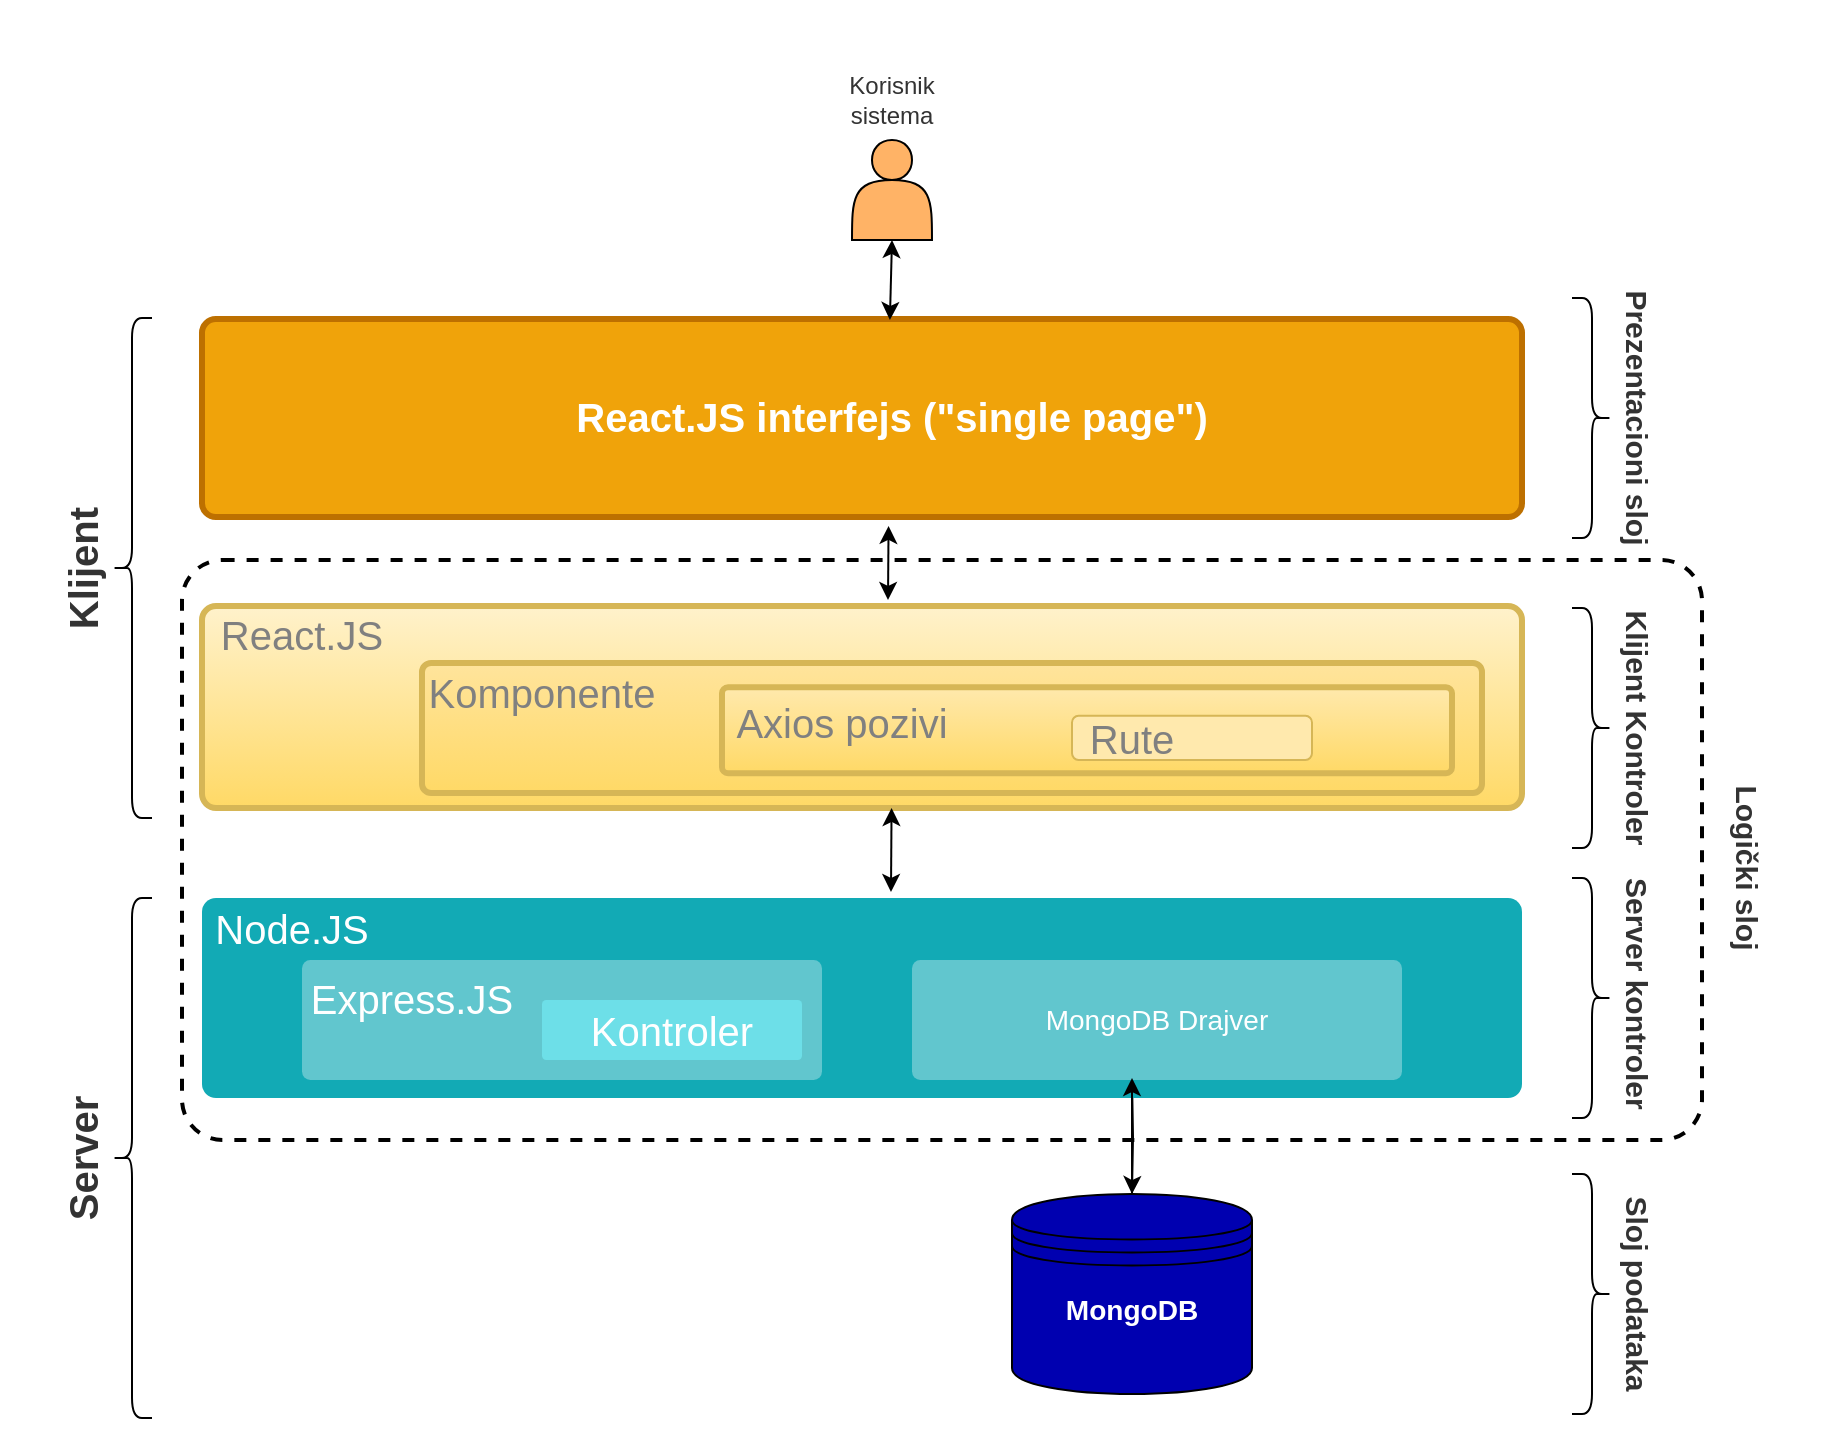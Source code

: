 <mxfile version="15.9.6" type="device"><diagram id="JGtSKEEPdv0zhA5jMzY2" name="Page-1"><mxGraphModel dx="1382" dy="764" grid="1" gridSize="10" guides="1" tooltips="1" connect="1" arrows="1" fold="1" page="1" pageScale="1" pageWidth="850" pageHeight="1100" math="0" shadow="0"><root><mxCell id="0"/><mxCell id="1" parent="0"/><mxCell id="R2dYQ5m_dPMT_qxaNj2B-2" value="" style="rounded=1;whiteSpace=wrap;html=1;shadow=0;labelBackgroundColor=none;strokeColor=#BD7000;strokeWidth=3;fillColor=#f0a30a;fontFamily=Helvetica;fontSize=14;fontColor=#000000;align=center;spacing=5;fontStyle=1;arcSize=7;perimeterSpacing=2;" vertex="1" parent="1"><mxGeometry x="210" y="169.5" width="660" height="99" as="geometry"/></mxCell><mxCell id="R2dYQ5m_dPMT_qxaNj2B-14" style="edgeStyle=orthogonalEdgeStyle;rounded=0;orthogonalLoop=1;jettySize=auto;html=1;exitX=0.5;exitY=1;exitDx=0;exitDy=0;fontColor=#A9C4EB;entryX=0.5;entryY=0;entryDx=0;entryDy=0;" edge="1" parent="1" target="R2dYQ5m_dPMT_qxaNj2B-21"><mxGeometry relative="1" as="geometry"><mxPoint x="675" y="577" as="targetPoint"/><mxPoint x="675" y="549" as="sourcePoint"/></mxGeometry></mxCell><mxCell id="R2dYQ5m_dPMT_qxaNj2B-15" value="" style="rounded=1;whiteSpace=wrap;html=1;shadow=0;labelBackgroundColor=none;strokeColor=none;strokeWidth=3;fillColor=#12aab5;fontFamily=Helvetica;fontSize=14;fontColor=#FFFFFF;align=center;spacing=5;fontStyle=1;arcSize=7;perimeterSpacing=2;" vertex="1" parent="1"><mxGeometry x="210" y="459" width="660" height="100" as="geometry"/></mxCell><mxCell id="R2dYQ5m_dPMT_qxaNj2B-16" value="MongoDB Drajver" style="rounded=1;whiteSpace=wrap;html=1;shadow=0;labelBackgroundColor=none;strokeColor=none;strokeWidth=3;fillColor=#61c6ce;fontFamily=Helvetica;fontSize=14;fontColor=#FFFFFF;align=center;spacing=5;fontStyle=0;arcSize=7;perimeterSpacing=2;" vertex="1" parent="1"><mxGeometry x="565" y="490" width="245" height="60" as="geometry"/></mxCell><mxCell id="R2dYQ5m_dPMT_qxaNj2B-19" value="" style="rounded=1;whiteSpace=wrap;html=1;shadow=0;labelBackgroundColor=none;strokeColor=none;strokeWidth=3;fillColor=#61c6ce;fontFamily=Helvetica;fontSize=14;fontColor=#FFFFFF;align=center;spacing=5;fontStyle=0;arcSize=7;perimeterSpacing=2;" vertex="1" parent="1"><mxGeometry x="260" y="490" width="260" height="60" as="geometry"/></mxCell><mxCell id="R2dYQ5m_dPMT_qxaNj2B-20" style="edgeStyle=orthogonalEdgeStyle;rounded=0;orthogonalLoop=1;jettySize=auto;html=1;fontSize=20;fontColor=#333333;exitX=0.5;exitY=0;exitDx=0;exitDy=0;" edge="1" parent="1" source="R2dYQ5m_dPMT_qxaNj2B-21"><mxGeometry relative="1" as="geometry"><mxPoint x="675" y="577" as="sourcePoint"/><Array as="points"><mxPoint x="675" y="587"/><mxPoint x="675" y="587"/></Array><mxPoint x="675" y="549" as="targetPoint"/></mxGeometry></mxCell><mxCell id="R2dYQ5m_dPMT_qxaNj2B-21" value="" style="shape=datastore;whiteSpace=wrap;html=1;fontColor=#A9C4EB;fillColor=#0000B0;" vertex="1" parent="1"><mxGeometry x="615" y="607" width="120" height="100" as="geometry"/></mxCell><mxCell id="R2dYQ5m_dPMT_qxaNj2B-22" value="&lt;h3&gt;&lt;font color=&quot;#ffffff&quot;&gt;MongoDB&lt;/font&gt;&lt;/h3&gt;" style="text;html=1;strokeColor=none;fillColor=none;align=center;verticalAlign=middle;whiteSpace=wrap;rounded=0;fontColor=none;" vertex="1" parent="1"><mxGeometry x="615" y="650" width="120" height="30" as="geometry"/></mxCell><mxCell id="R2dYQ5m_dPMT_qxaNj2B-23" value="" style="shape=curlyBracket;whiteSpace=wrap;html=1;rounded=1;fontColor=#333333;fillColor=#0000B0;" vertex="1" parent="1"><mxGeometry x="165" y="169" width="20" height="250" as="geometry"/></mxCell><mxCell id="R2dYQ5m_dPMT_qxaNj2B-24" value="" style="shape=curlyBracket;whiteSpace=wrap;html=1;rounded=1;fontColor=#333333;fillColor=#0000B0;" vertex="1" parent="1"><mxGeometry x="165" y="459" width="20" height="260" as="geometry"/></mxCell><mxCell id="R2dYQ5m_dPMT_qxaNj2B-25" value="" style="shape=curlyBracket;whiteSpace=wrap;html=1;rounded=1;flipH=1;fontColor=#333333;fillColor=#0000B0;" vertex="1" parent="1"><mxGeometry x="895" y="159" width="20" height="120" as="geometry"/></mxCell><mxCell id="R2dYQ5m_dPMT_qxaNj2B-26" value="" style="shape=curlyBracket;whiteSpace=wrap;html=1;rounded=1;flipH=1;fontColor=#333333;fillColor=#0000B0;" vertex="1" parent="1"><mxGeometry x="895" y="314" width="20" height="120" as="geometry"/></mxCell><mxCell id="R2dYQ5m_dPMT_qxaNj2B-27" value="" style="shape=curlyBracket;whiteSpace=wrap;html=1;rounded=1;flipH=1;fontColor=#333333;fillColor=#0000B0;size=0.5;" vertex="1" parent="1"><mxGeometry x="895" y="449" width="20" height="120" as="geometry"/></mxCell><mxCell id="R2dYQ5m_dPMT_qxaNj2B-28" value="" style="shape=curlyBracket;whiteSpace=wrap;html=1;rounded=1;flipH=1;fontColor=#333333;fillColor=#0000B0;" vertex="1" parent="1"><mxGeometry x="895" y="597" width="20" height="120" as="geometry"/></mxCell><mxCell id="R2dYQ5m_dPMT_qxaNj2B-30" value="" style="shape=actor;whiteSpace=wrap;html=1;fontColor=#333333;fillColor=#FFB366;" vertex="1" parent="1"><mxGeometry x="535" y="80" width="40" height="50" as="geometry"/></mxCell><mxCell id="R2dYQ5m_dPMT_qxaNj2B-31" value="Korisnik sistema" style="text;html=1;strokeColor=none;fillColor=none;align=center;verticalAlign=middle;whiteSpace=wrap;rounded=0;fontColor=#333333;" vertex="1" parent="1"><mxGeometry x="525" y="10" width="60" height="100" as="geometry"/></mxCell><mxCell id="R2dYQ5m_dPMT_qxaNj2B-32" value="&lt;h1&gt;&lt;b&gt;&lt;font style=&quot;font-size: 20px&quot;&gt;Klijent&lt;/font&gt;&lt;/b&gt;&lt;/h1&gt;" style="text;html=1;strokeColor=none;fillColor=none;align=center;verticalAlign=middle;whiteSpace=wrap;rounded=0;fontColor=#333333;rotation=270;" vertex="1" parent="1"><mxGeometry x="80" y="254" width="140" height="80" as="geometry"/></mxCell><mxCell id="R2dYQ5m_dPMT_qxaNj2B-33" value="&lt;h1&gt;&lt;b&gt;&lt;font style=&quot;font-size: 20px&quot;&gt;Server&lt;/font&gt;&lt;/b&gt;&lt;/h1&gt;" style="text;html=1;strokeColor=none;fillColor=none;align=center;verticalAlign=middle;whiteSpace=wrap;rounded=0;fontColor=#333333;rotation=270;" vertex="1" parent="1"><mxGeometry x="80" y="549" width="140" height="80" as="geometry"/></mxCell><mxCell id="R2dYQ5m_dPMT_qxaNj2B-34" value="&lt;h1&gt;&lt;b&gt;&lt;font style=&quot;font-size: 15px&quot;&gt;Prezentacioni sloj&lt;/font&gt;&lt;/b&gt;&lt;/h1&gt;" style="text;html=1;strokeColor=none;fillColor=none;align=center;verticalAlign=middle;whiteSpace=wrap;rounded=0;fontColor=#333333;rotation=90;" vertex="1" parent="1"><mxGeometry x="860" y="179" width="140" height="80" as="geometry"/></mxCell><mxCell id="R2dYQ5m_dPMT_qxaNj2B-35" value="&lt;h1&gt;&lt;b&gt;&lt;font style=&quot;font-size: 15px&quot;&gt;Klijent Kontroler&lt;/font&gt;&lt;/b&gt;&lt;/h1&gt;" style="text;html=1;strokeColor=none;fillColor=none;align=center;verticalAlign=middle;whiteSpace=wrap;rounded=0;fontColor=#333333;rotation=90;" vertex="1" parent="1"><mxGeometry x="860" y="334" width="140" height="80" as="geometry"/></mxCell><mxCell id="R2dYQ5m_dPMT_qxaNj2B-36" value="&lt;h1&gt;&lt;span style=&quot;font-size: 15px&quot;&gt;Server kontroler&amp;nbsp;&lt;/span&gt;&lt;br&gt;&lt;/h1&gt;" style="text;html=1;strokeColor=none;fillColor=none;align=center;verticalAlign=middle;whiteSpace=wrap;rounded=0;fontColor=#333333;rotation=90;" vertex="1" parent="1"><mxGeometry x="860" y="479" width="140" height="60" as="geometry"/></mxCell><mxCell id="R2dYQ5m_dPMT_qxaNj2B-37" value="&lt;h1&gt;&lt;b&gt;&lt;font style=&quot;font-size: 15px&quot;&gt;Sloj podataka&lt;/font&gt;&lt;/b&gt;&lt;/h1&gt;" style="text;html=1;strokeColor=none;fillColor=none;align=center;verticalAlign=middle;whiteSpace=wrap;rounded=0;fontColor=#333333;rotation=90;" vertex="1" parent="1"><mxGeometry x="860" y="617" width="140" height="80" as="geometry"/></mxCell><mxCell id="R2dYQ5m_dPMT_qxaNj2B-39" value="" style="rounded=1;whiteSpace=wrap;html=1;shadow=0;labelBackgroundColor=none;strokeWidth=2;fillColor=none;fontFamily=Helvetica;fontSize=14;align=center;spacing=5;fontStyle=1;arcSize=7;perimeterSpacing=3;dashed=1;" vertex="1" parent="1"><mxGeometry x="200" y="290" width="760" height="290" as="geometry"/></mxCell><mxCell id="R2dYQ5m_dPMT_qxaNj2B-40" value="&lt;h1&gt;&lt;b&gt;&lt;font style=&quot;font-size: 15px&quot;&gt;Logički sloj&lt;/font&gt;&lt;/b&gt;&lt;/h1&gt;" style="text;html=1;strokeColor=none;fillColor=none;align=center;verticalAlign=middle;whiteSpace=wrap;rounded=0;fontColor=#333333;rotation=90;" vertex="1" parent="1"><mxGeometry x="915" y="404" width="140" height="80" as="geometry"/></mxCell><mxCell id="R2dYQ5m_dPMT_qxaNj2B-41" value="&lt;h2&gt;&lt;b&gt;&lt;font style=&quot;font-size: 20px&quot; color=&quot;#ffffff&quot;&gt;React.JS interfejs (&quot;single page&quot;)&lt;/font&gt;&lt;/b&gt;&lt;/h2&gt;" style="text;html=1;strokeColor=none;fillColor=none;align=center;verticalAlign=middle;whiteSpace=wrap;rounded=0;" vertex="1" parent="1"><mxGeometry x="391.25" y="204" width="327.5" height="30" as="geometry"/></mxCell><mxCell id="R2dYQ5m_dPMT_qxaNj2B-60" value="" style="rounded=1;whiteSpace=wrap;html=1;shadow=0;labelBackgroundColor=none;strokeColor=#d6b656;strokeWidth=3;fillColor=#fff2cc;fontFamily=Helvetica;fontSize=14;align=center;spacing=5;fontStyle=1;arcSize=7;perimeterSpacing=2;gradientColor=#ffd966;" vertex="1" parent="1"><mxGeometry x="210" y="313" width="660" height="101" as="geometry"/></mxCell><mxCell id="R2dYQ5m_dPMT_qxaNj2B-62" value="" style="rounded=1;whiteSpace=wrap;html=1;fontSize=20;fillColor=#FFD6AD;strokeColor=#d79b00;" vertex="1" parent="1"><mxGeometry x="405" y="351.37" width="400" height="45.25" as="geometry"/></mxCell><mxCell id="R2dYQ5m_dPMT_qxaNj2B-63" value="" style="rounded=1;whiteSpace=wrap;html=1;shadow=0;labelBackgroundColor=none;strokeColor=#d6b656;strokeWidth=3;fillColor=#FFE49C;fontFamily=Helvetica;fontSize=14;align=center;spacing=5;fontStyle=1;arcSize=7;perimeterSpacing=2;gradientColor=#ffd966;" vertex="1" parent="1"><mxGeometry x="320" y="341.5" width="530" height="65" as="geometry"/></mxCell><mxCell id="R2dYQ5m_dPMT_qxaNj2B-64" value="&lt;font color=&quot;#808080&quot;&gt;Komponente&lt;/font&gt;" style="text;html=1;strokeColor=none;fillColor=none;align=center;verticalAlign=middle;whiteSpace=wrap;rounded=0;fontSize=20;fontColor=#FFFFFF;" vertex="1" parent="1"><mxGeometry x="350" y="341.62" width="60" height="28.62" as="geometry"/></mxCell><mxCell id="R2dYQ5m_dPMT_qxaNj2B-65" value="" style="rounded=1;whiteSpace=wrap;html=1;shadow=0;labelBackgroundColor=none;strokeColor=#d6b656;strokeWidth=3;fillColor=#FFE9AD;fontFamily=Helvetica;fontSize=14;align=center;spacing=5;fontStyle=1;arcSize=7;perimeterSpacing=2;gradientColor=#ffd966;" vertex="1" parent="1"><mxGeometry x="470" y="353.62" width="365" height="43" as="geometry"/></mxCell><mxCell id="R2dYQ5m_dPMT_qxaNj2B-66" value="&lt;font color=&quot;#808080&quot;&gt;Axios pozivi&lt;/font&gt;" style="text;html=1;strokeColor=none;fillColor=none;align=center;verticalAlign=middle;whiteSpace=wrap;rounded=0;fontSize=20;fontColor=#FFFFFF;" vertex="1" parent="1"><mxGeometry x="470" y="355.75" width="120" height="30" as="geometry"/></mxCell><mxCell id="R2dYQ5m_dPMT_qxaNj2B-67" value="" style="rounded=1;whiteSpace=wrap;html=1;fontSize=20;fillColor=#FFE9AD;strokeColor=#d6b656;" vertex="1" parent="1"><mxGeometry x="645" y="367.88" width="120" height="22.12" as="geometry"/></mxCell><mxCell id="R2dYQ5m_dPMT_qxaNj2B-68" value="&lt;font color=&quot;#808080&quot;&gt;Rute&lt;/font&gt;" style="text;html=1;strokeColor=none;fillColor=none;align=center;verticalAlign=middle;whiteSpace=wrap;rounded=0;fontSize=20;fontColor=#FFFFFF;" vertex="1" parent="1"><mxGeometry x="645" y="363.94" width="60" height="30" as="geometry"/></mxCell><mxCell id="R2dYQ5m_dPMT_qxaNj2B-71" value="React.JS" style="text;html=1;strokeColor=none;fillColor=none;align=center;verticalAlign=middle;whiteSpace=wrap;rounded=0;fontSize=20;fontColor=#808080;" vertex="1" parent="1"><mxGeometry x="230" y="311.62" width="60" height="30" as="geometry"/></mxCell><mxCell id="R2dYQ5m_dPMT_qxaNj2B-73" value="&lt;font color=&quot;#ffffff&quot;&gt;Node.JS&lt;/font&gt;" style="text;html=1;strokeColor=none;fillColor=none;align=center;verticalAlign=middle;whiteSpace=wrap;rounded=0;fontSize=20;fontColor=#808080;" vertex="1" parent="1"><mxGeometry x="225" y="459" width="60" height="30" as="geometry"/></mxCell><mxCell id="R2dYQ5m_dPMT_qxaNj2B-75" value="" style="endArrow=classic;startArrow=classic;html=1;rounded=0;fontSize=20;fontColor=#FFFFFF;exitX=0.52;exitY=1.024;exitDx=0;exitDy=0;exitPerimeter=0;" edge="1" parent="1" source="R2dYQ5m_dPMT_qxaNj2B-2"><mxGeometry width="50" height="50" relative="1" as="geometry"><mxPoint x="400" y="400" as="sourcePoint"/><mxPoint x="553" y="310" as="targetPoint"/><Array as="points"/></mxGeometry></mxCell><mxCell id="R2dYQ5m_dPMT_qxaNj2B-76" value="" style="endArrow=classic;startArrow=classic;html=1;rounded=0;fontSize=20;fontColor=#FFFFFF;exitX=0.52;exitY=0.976;exitDx=0;exitDy=0;exitPerimeter=0;" edge="1" parent="1"><mxGeometry width="50" height="50" relative="1" as="geometry"><mxPoint x="554.78" y="413.998" as="sourcePoint"/><mxPoint x="554.5" y="455.97" as="targetPoint"/></mxGeometry></mxCell><mxCell id="R2dYQ5m_dPMT_qxaNj2B-87" value="" style="endArrow=classic;startArrow=classic;html=1;rounded=0;fontSize=20;fontColor=#FFFFFF;exitX=0.5;exitY=1;exitDx=0;exitDy=0;entryX=0.521;entryY=0.024;entryDx=0;entryDy=0;entryPerimeter=0;" edge="1" parent="1" source="R2dYQ5m_dPMT_qxaNj2B-30" target="R2dYQ5m_dPMT_qxaNj2B-2"><mxGeometry width="50" height="50" relative="1" as="geometry"><mxPoint x="563.28" y="282.972" as="sourcePoint"/><mxPoint x="563" y="320" as="targetPoint"/><Array as="points"/></mxGeometry></mxCell><mxCell id="R2dYQ5m_dPMT_qxaNj2B-88" value="" style="rounded=1;whiteSpace=wrap;html=1;shadow=0;labelBackgroundColor=none;strokeColor=none;strokeWidth=3;fillColor=#6DDFE8;fontFamily=Helvetica;fontSize=14;fontColor=#FFFFFF;align=center;spacing=5;fontStyle=0;arcSize=7;perimeterSpacing=2;gradientColor=none;" vertex="1" parent="1"><mxGeometry x="380" y="510" width="130" height="30" as="geometry"/></mxCell><mxCell id="R2dYQ5m_dPMT_qxaNj2B-89" value="Express.JS" style="text;html=1;strokeColor=none;fillColor=none;align=center;verticalAlign=middle;whiteSpace=wrap;rounded=0;fontSize=20;fontColor=#FFFFFF;" vertex="1" parent="1"><mxGeometry x="285" y="494" width="60" height="30" as="geometry"/></mxCell><mxCell id="R2dYQ5m_dPMT_qxaNj2B-91" value="Kontroler&lt;br&gt;" style="text;html=1;strokeColor=none;fillColor=none;align=center;verticalAlign=middle;whiteSpace=wrap;rounded=0;fontSize=20;fontColor=#FFFFFF;" vertex="1" parent="1"><mxGeometry x="415" y="510" width="60" height="30" as="geometry"/></mxCell></root></mxGraphModel></diagram></mxfile>